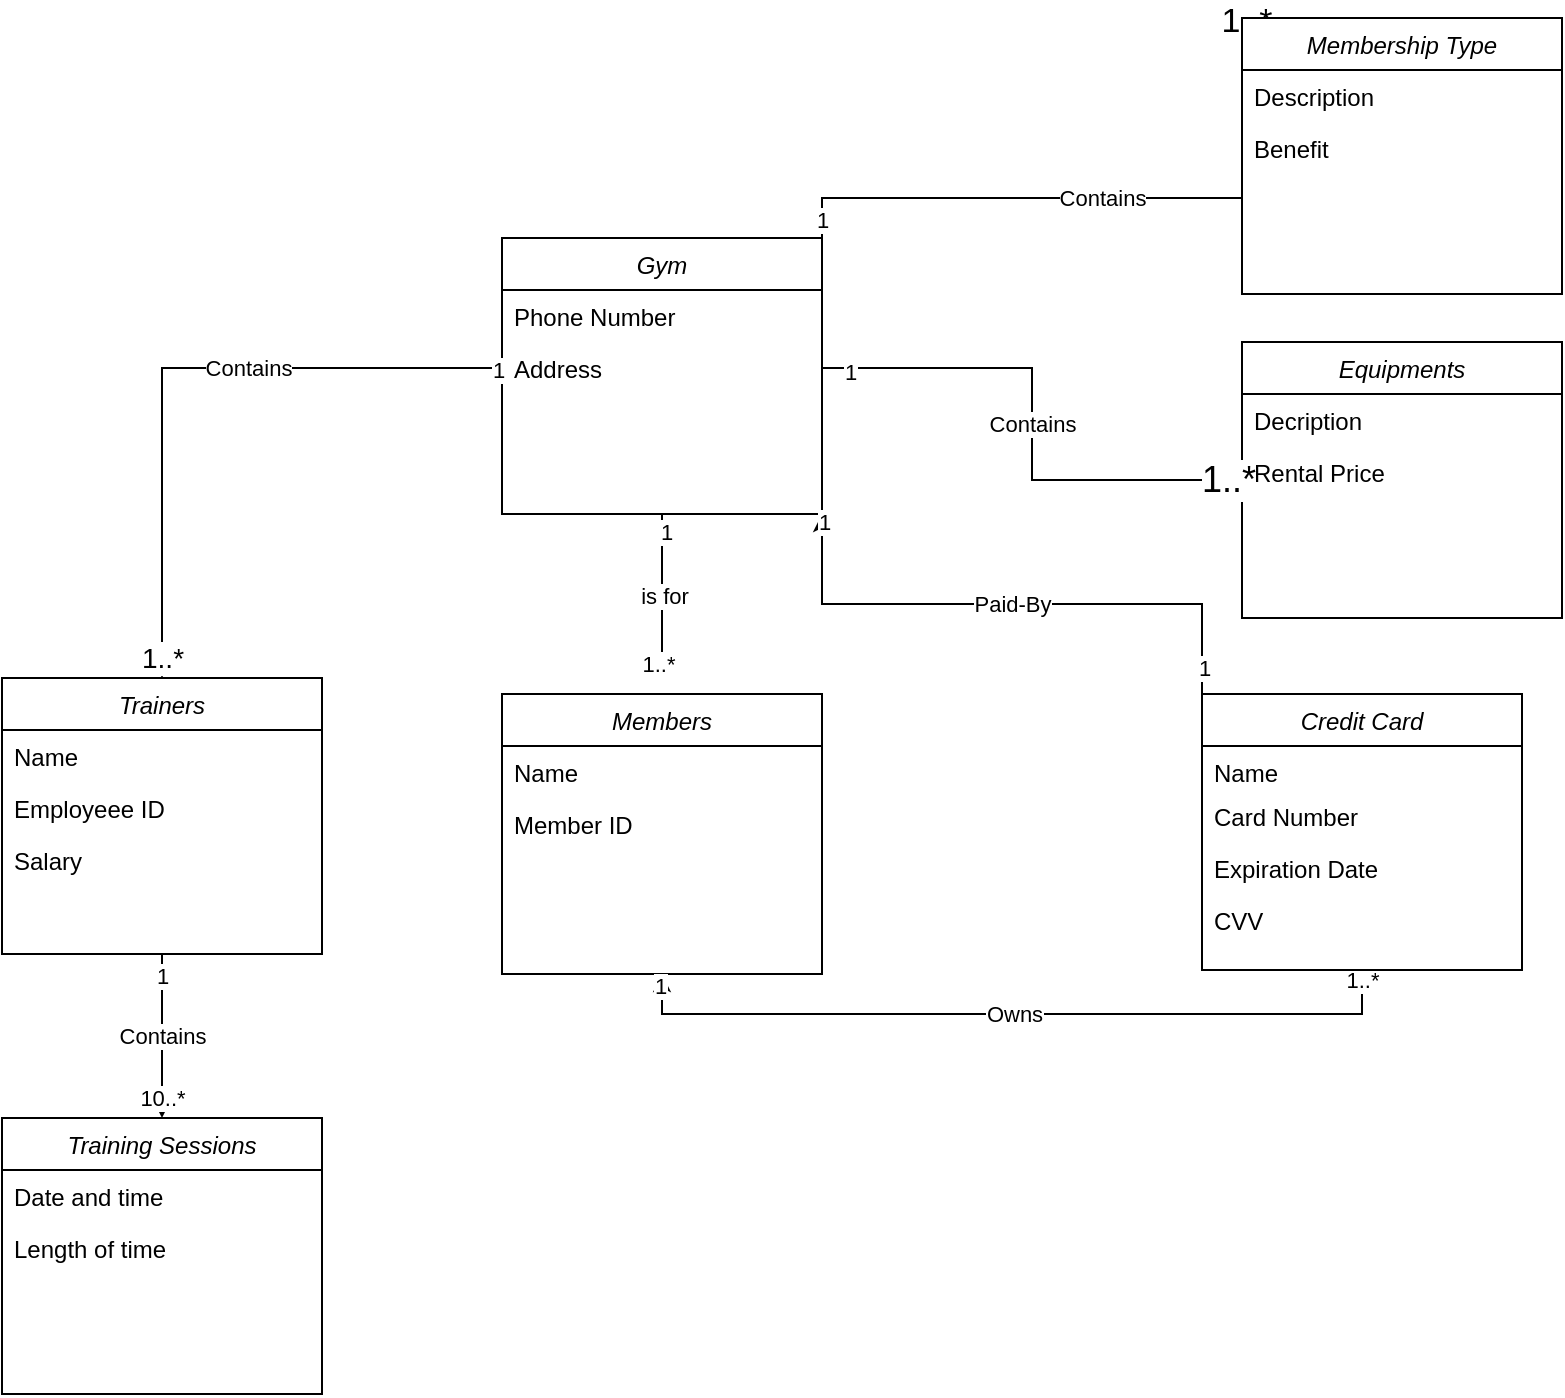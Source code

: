 <mxfile version="15.2.7" type="github">
  <diagram id="C5RBs43oDa-KdzZeNtuy" name="Page-1">
    <mxGraphModel dx="946" dy="589" grid="1" gridSize="10" guides="1" tooltips="1" connect="1" arrows="1" fold="1" page="1" pageScale="1" pageWidth="827" pageHeight="1169" math="0" shadow="0">
      <root>
        <mxCell id="WIyWlLk6GJQsqaUBKTNV-0" />
        <mxCell id="WIyWlLk6GJQsqaUBKTNV-1" parent="WIyWlLk6GJQsqaUBKTNV-0" />
        <mxCell id="be7DbY4hXKwCBgbkt0w5-7" value="is for" style="edgeStyle=orthogonalEdgeStyle;rounded=0;orthogonalLoop=1;jettySize=auto;html=1;exitX=0.5;exitY=1;exitDx=0;exitDy=0;" edge="1" parent="WIyWlLk6GJQsqaUBKTNV-1" source="zkfFHV4jXpPFQw0GAbJ--0">
          <mxGeometry relative="1" as="geometry">
            <mxPoint x="370" y="340" as="targetPoint" />
          </mxGeometry>
        </mxCell>
        <mxCell id="be7DbY4hXKwCBgbkt0w5-8" value="1..*" style="edgeLabel;html=1;align=center;verticalAlign=middle;resizable=0;points=[];" vertex="1" connectable="0" parent="be7DbY4hXKwCBgbkt0w5-7">
          <mxGeometry x="0.829" y="-2" relative="1" as="geometry">
            <mxPoint as="offset" />
          </mxGeometry>
        </mxCell>
        <mxCell id="be7DbY4hXKwCBgbkt0w5-50" value="1" style="edgeLabel;html=1;align=center;verticalAlign=middle;resizable=0;points=[];" vertex="1" connectable="0" parent="be7DbY4hXKwCBgbkt0w5-7">
          <mxGeometry x="-0.78" y="2" relative="1" as="geometry">
            <mxPoint as="offset" />
          </mxGeometry>
        </mxCell>
        <mxCell id="be7DbY4hXKwCBgbkt0w5-67" value="Contains" style="edgeStyle=orthogonalEdgeStyle;rounded=0;orthogonalLoop=1;jettySize=auto;html=1;exitX=1;exitY=0;exitDx=0;exitDy=0;entryX=0;entryY=0;entryDx=0;entryDy=0;" edge="1" parent="WIyWlLk6GJQsqaUBKTNV-1" source="zkfFHV4jXpPFQw0GAbJ--0" target="be7DbY4hXKwCBgbkt0w5-0">
          <mxGeometry relative="1" as="geometry">
            <Array as="points">
              <mxPoint x="450" y="100" />
              <mxPoint x="660" y="100" />
            </Array>
          </mxGeometry>
        </mxCell>
        <mxCell id="be7DbY4hXKwCBgbkt0w5-68" value="&lt;font style=&quot;font-size: 17px&quot;&gt;1..*&lt;/font&gt;" style="edgeLabel;html=1;align=center;verticalAlign=middle;resizable=0;points=[];" vertex="1" connectable="0" parent="be7DbY4hXKwCBgbkt0w5-67">
          <mxGeometry x="0.96" y="-1" relative="1" as="geometry">
            <mxPoint x="1" y="-5" as="offset" />
          </mxGeometry>
        </mxCell>
        <mxCell id="be7DbY4hXKwCBgbkt0w5-69" value="1" style="edgeLabel;html=1;align=center;verticalAlign=middle;resizable=0;points=[];" vertex="1" connectable="0" parent="be7DbY4hXKwCBgbkt0w5-67">
          <mxGeometry x="-0.944" relative="1" as="geometry">
            <mxPoint as="offset" />
          </mxGeometry>
        </mxCell>
        <mxCell id="zkfFHV4jXpPFQw0GAbJ--0" value="Gym" style="swimlane;fontStyle=2;align=center;verticalAlign=top;childLayout=stackLayout;horizontal=1;startSize=26;horizontalStack=0;resizeParent=1;resizeLast=0;collapsible=1;marginBottom=0;rounded=0;shadow=0;strokeWidth=1;" parent="WIyWlLk6GJQsqaUBKTNV-1" vertex="1">
          <mxGeometry x="290" y="120" width="160" height="138" as="geometry">
            <mxRectangle x="230" y="140" width="160" height="26" as="alternateBounds" />
          </mxGeometry>
        </mxCell>
        <mxCell id="zkfFHV4jXpPFQw0GAbJ--2" value="Phone Number" style="text;align=left;verticalAlign=top;spacingLeft=4;spacingRight=4;overflow=hidden;rotatable=0;points=[[0,0.5],[1,0.5]];portConstraint=eastwest;rounded=0;shadow=0;html=0;" parent="zkfFHV4jXpPFQw0GAbJ--0" vertex="1">
          <mxGeometry y="26" width="160" height="26" as="geometry" />
        </mxCell>
        <mxCell id="zkfFHV4jXpPFQw0GAbJ--3" value="Address" style="text;align=left;verticalAlign=top;spacingLeft=4;spacingRight=4;overflow=hidden;rotatable=0;points=[[0,0.5],[1,0.5]];portConstraint=eastwest;rounded=0;shadow=0;html=0;" parent="zkfFHV4jXpPFQw0GAbJ--0" vertex="1">
          <mxGeometry y="52" width="160" height="26" as="geometry" />
        </mxCell>
        <mxCell id="be7DbY4hXKwCBgbkt0w5-0" value="Membership Type" style="swimlane;fontStyle=2;align=center;verticalAlign=top;childLayout=stackLayout;horizontal=1;startSize=26;horizontalStack=0;resizeParent=1;resizeLast=0;collapsible=1;marginBottom=0;rounded=0;shadow=0;strokeWidth=1;" vertex="1" parent="WIyWlLk6GJQsqaUBKTNV-1">
          <mxGeometry x="660" y="10" width="160" height="138" as="geometry">
            <mxRectangle x="230" y="140" width="160" height="26" as="alternateBounds" />
          </mxGeometry>
        </mxCell>
        <mxCell id="be7DbY4hXKwCBgbkt0w5-1" value="Description" style="text;align=left;verticalAlign=top;spacingLeft=4;spacingRight=4;overflow=hidden;rotatable=0;points=[[0,0.5],[1,0.5]];portConstraint=eastwest;rounded=0;shadow=0;html=0;" vertex="1" parent="be7DbY4hXKwCBgbkt0w5-0">
          <mxGeometry y="26" width="160" height="26" as="geometry" />
        </mxCell>
        <mxCell id="be7DbY4hXKwCBgbkt0w5-2" value="Benefit" style="text;align=left;verticalAlign=top;spacingLeft=4;spacingRight=4;overflow=hidden;rotatable=0;points=[[0,0.5],[1,0.5]];portConstraint=eastwest;rounded=0;shadow=0;html=0;" vertex="1" parent="be7DbY4hXKwCBgbkt0w5-0">
          <mxGeometry y="52" width="160" height="26" as="geometry" />
        </mxCell>
        <mxCell id="be7DbY4hXKwCBgbkt0w5-60" value="Contains" style="edgeStyle=orthogonalEdgeStyle;rounded=0;orthogonalLoop=1;jettySize=auto;html=1;exitX=0.5;exitY=1;exitDx=0;exitDy=0;entryX=0.5;entryY=0;entryDx=0;entryDy=0;" edge="1" parent="WIyWlLk6GJQsqaUBKTNV-1" source="be7DbY4hXKwCBgbkt0w5-26" target="be7DbY4hXKwCBgbkt0w5-56">
          <mxGeometry relative="1" as="geometry" />
        </mxCell>
        <mxCell id="be7DbY4hXKwCBgbkt0w5-61" value="10..*" style="edgeLabel;html=1;align=center;verticalAlign=middle;resizable=0;points=[];" vertex="1" connectable="0" parent="be7DbY4hXKwCBgbkt0w5-60">
          <mxGeometry x="0.903" y="-1" relative="1" as="geometry">
            <mxPoint x="1" y="-6" as="offset" />
          </mxGeometry>
        </mxCell>
        <mxCell id="be7DbY4hXKwCBgbkt0w5-62" value="1" style="edgeLabel;html=1;align=center;verticalAlign=middle;resizable=0;points=[];" vertex="1" connectable="0" parent="be7DbY4hXKwCBgbkt0w5-60">
          <mxGeometry x="-0.732" relative="1" as="geometry">
            <mxPoint as="offset" />
          </mxGeometry>
        </mxCell>
        <mxCell id="be7DbY4hXKwCBgbkt0w5-26" value="Trainers" style="swimlane;fontStyle=2;align=center;verticalAlign=top;childLayout=stackLayout;horizontal=1;startSize=26;horizontalStack=0;resizeParent=1;resizeLast=0;collapsible=1;marginBottom=0;rounded=0;shadow=0;strokeWidth=1;" vertex="1" parent="WIyWlLk6GJQsqaUBKTNV-1">
          <mxGeometry x="40" y="340" width="160" height="138" as="geometry">
            <mxRectangle x="230" y="140" width="160" height="26" as="alternateBounds" />
          </mxGeometry>
        </mxCell>
        <mxCell id="be7DbY4hXKwCBgbkt0w5-27" value="Name" style="text;align=left;verticalAlign=top;spacingLeft=4;spacingRight=4;overflow=hidden;rotatable=0;points=[[0,0.5],[1,0.5]];portConstraint=eastwest;rounded=0;shadow=0;html=0;" vertex="1" parent="be7DbY4hXKwCBgbkt0w5-26">
          <mxGeometry y="26" width="160" height="26" as="geometry" />
        </mxCell>
        <mxCell id="be7DbY4hXKwCBgbkt0w5-28" value="Employeee ID" style="text;align=left;verticalAlign=top;spacingLeft=4;spacingRight=4;overflow=hidden;rotatable=0;points=[[0,0.5],[1,0.5]];portConstraint=eastwest;rounded=0;shadow=0;html=0;" vertex="1" parent="be7DbY4hXKwCBgbkt0w5-26">
          <mxGeometry y="52" width="160" height="26" as="geometry" />
        </mxCell>
        <mxCell id="be7DbY4hXKwCBgbkt0w5-29" value="Salary" style="text;align=left;verticalAlign=top;spacingLeft=4;spacingRight=4;overflow=hidden;rotatable=0;points=[[0,0.5],[1,0.5]];portConstraint=eastwest;rounded=0;shadow=0;html=0;" vertex="1" parent="be7DbY4hXKwCBgbkt0w5-26">
          <mxGeometry y="78" width="160" height="26" as="geometry" />
        </mxCell>
        <mxCell id="be7DbY4hXKwCBgbkt0w5-30" value="Members" style="swimlane;fontStyle=2;align=center;verticalAlign=top;childLayout=stackLayout;horizontal=1;startSize=26;horizontalStack=0;resizeParent=1;resizeLast=0;collapsible=1;marginBottom=0;rounded=0;shadow=0;strokeWidth=1;" vertex="1" parent="WIyWlLk6GJQsqaUBKTNV-1">
          <mxGeometry x="290" y="348" width="160" height="140" as="geometry">
            <mxRectangle x="230" y="140" width="160" height="26" as="alternateBounds" />
          </mxGeometry>
        </mxCell>
        <mxCell id="be7DbY4hXKwCBgbkt0w5-31" value="Name" style="text;align=left;verticalAlign=top;spacingLeft=4;spacingRight=4;overflow=hidden;rotatable=0;points=[[0,0.5],[1,0.5]];portConstraint=eastwest;rounded=0;shadow=0;html=0;" vertex="1" parent="be7DbY4hXKwCBgbkt0w5-30">
          <mxGeometry y="26" width="160" height="26" as="geometry" />
        </mxCell>
        <mxCell id="be7DbY4hXKwCBgbkt0w5-32" value="Member ID" style="text;align=left;verticalAlign=top;spacingLeft=4;spacingRight=4;overflow=hidden;rotatable=0;points=[[0,0.5],[1,0.5]];portConstraint=eastwest;rounded=0;shadow=0;html=0;" vertex="1" parent="be7DbY4hXKwCBgbkt0w5-30">
          <mxGeometry y="52" width="160" height="26" as="geometry" />
        </mxCell>
        <mxCell id="be7DbY4hXKwCBgbkt0w5-33" style="edgeStyle=orthogonalEdgeStyle;rounded=0;orthogonalLoop=1;jettySize=auto;html=1;exitX=0;exitY=0.5;exitDx=0;exitDy=0;" edge="1" parent="WIyWlLk6GJQsqaUBKTNV-1" source="zkfFHV4jXpPFQw0GAbJ--3" target="be7DbY4hXKwCBgbkt0w5-26">
          <mxGeometry relative="1" as="geometry" />
        </mxCell>
        <mxCell id="be7DbY4hXKwCBgbkt0w5-34" value="Contains" style="edgeLabel;html=1;align=center;verticalAlign=middle;resizable=0;points=[];" vertex="1" connectable="0" parent="be7DbY4hXKwCBgbkt0w5-33">
          <mxGeometry x="-0.218" relative="1" as="geometry">
            <mxPoint as="offset" />
          </mxGeometry>
        </mxCell>
        <mxCell id="be7DbY4hXKwCBgbkt0w5-35" value="1" style="edgeLabel;html=1;align=center;verticalAlign=middle;resizable=0;points=[];" vertex="1" connectable="0" parent="be7DbY4hXKwCBgbkt0w5-33">
          <mxGeometry x="-0.988" y="1" relative="1" as="geometry">
            <mxPoint as="offset" />
          </mxGeometry>
        </mxCell>
        <mxCell id="be7DbY4hXKwCBgbkt0w5-37" value="&lt;font style=&quot;font-size: 14px&quot;&gt;1..*&lt;/font&gt;" style="edgeLabel;html=1;align=center;verticalAlign=middle;resizable=0;points=[];" vertex="1" connectable="0" parent="be7DbY4hXKwCBgbkt0w5-33">
          <mxGeometry x="0.932" y="-1" relative="1" as="geometry">
            <mxPoint x="1" y="1" as="offset" />
          </mxGeometry>
        </mxCell>
        <mxCell id="be7DbY4hXKwCBgbkt0w5-97" value="Owns" style="edgeStyle=orthogonalEdgeStyle;rounded=0;orthogonalLoop=1;jettySize=auto;html=1;exitX=0.5;exitY=1;exitDx=0;exitDy=0;entryX=0.5;entryY=1;entryDx=0;entryDy=0;" edge="1" parent="WIyWlLk6GJQsqaUBKTNV-1" source="be7DbY4hXKwCBgbkt0w5-38" target="be7DbY4hXKwCBgbkt0w5-30">
          <mxGeometry relative="1" as="geometry" />
        </mxCell>
        <mxCell id="be7DbY4hXKwCBgbkt0w5-98" value="1" style="edgeLabel;html=1;align=center;verticalAlign=middle;resizable=0;points=[];" vertex="1" connectable="0" parent="be7DbY4hXKwCBgbkt0w5-97">
          <mxGeometry x="0.969" y="1" relative="1" as="geometry">
            <mxPoint as="offset" />
          </mxGeometry>
        </mxCell>
        <mxCell id="be7DbY4hXKwCBgbkt0w5-99" value="1..*" style="edgeLabel;html=1;align=center;verticalAlign=middle;resizable=0;points=[];" vertex="1" connectable="0" parent="be7DbY4hXKwCBgbkt0w5-97">
          <mxGeometry x="-0.975" relative="1" as="geometry">
            <mxPoint as="offset" />
          </mxGeometry>
        </mxCell>
        <mxCell id="be7DbY4hXKwCBgbkt0w5-100" value="Paid-By" style="edgeStyle=orthogonalEdgeStyle;rounded=0;orthogonalLoop=1;jettySize=auto;html=1;exitX=0;exitY=0;exitDx=0;exitDy=0;entryX=1;entryY=1;entryDx=0;entryDy=0;" edge="1" parent="WIyWlLk6GJQsqaUBKTNV-1" source="be7DbY4hXKwCBgbkt0w5-38" target="zkfFHV4jXpPFQw0GAbJ--0">
          <mxGeometry relative="1" as="geometry">
            <Array as="points">
              <mxPoint x="640" y="303" />
              <mxPoint x="450" y="303" />
            </Array>
          </mxGeometry>
        </mxCell>
        <mxCell id="be7DbY4hXKwCBgbkt0w5-101" value="1" style="edgeLabel;html=1;align=center;verticalAlign=middle;resizable=0;points=[];" vertex="1" connectable="0" parent="be7DbY4hXKwCBgbkt0w5-100">
          <mxGeometry x="0.971" y="-1" relative="1" as="geometry">
            <mxPoint as="offset" />
          </mxGeometry>
        </mxCell>
        <mxCell id="be7DbY4hXKwCBgbkt0w5-102" value="1" style="edgeLabel;html=1;align=center;verticalAlign=middle;resizable=0;points=[];" vertex="1" connectable="0" parent="be7DbY4hXKwCBgbkt0w5-100">
          <mxGeometry x="-0.907" y="-1" relative="1" as="geometry">
            <mxPoint as="offset" />
          </mxGeometry>
        </mxCell>
        <mxCell id="be7DbY4hXKwCBgbkt0w5-38" value="Credit Card" style="swimlane;fontStyle=2;align=center;verticalAlign=top;childLayout=stackLayout;horizontal=1;startSize=26;horizontalStack=0;resizeParent=1;resizeLast=0;collapsible=1;marginBottom=0;rounded=0;shadow=0;strokeWidth=1;" vertex="1" parent="WIyWlLk6GJQsqaUBKTNV-1">
          <mxGeometry x="640" y="348" width="160" height="138" as="geometry">
            <mxRectangle x="230" y="140" width="160" height="26" as="alternateBounds" />
          </mxGeometry>
        </mxCell>
        <mxCell id="be7DbY4hXKwCBgbkt0w5-39" value="Name" style="text;align=left;verticalAlign=top;spacingLeft=4;spacingRight=4;overflow=hidden;rotatable=0;points=[[0,0.5],[1,0.5]];portConstraint=eastwest;rounded=0;shadow=0;html=0;" vertex="1" parent="be7DbY4hXKwCBgbkt0w5-38">
          <mxGeometry y="26" width="160" height="22" as="geometry" />
        </mxCell>
        <mxCell id="be7DbY4hXKwCBgbkt0w5-40" value="Card Number" style="text;align=left;verticalAlign=top;spacingLeft=4;spacingRight=4;overflow=hidden;rotatable=0;points=[[0,0.5],[1,0.5]];portConstraint=eastwest;rounded=0;shadow=0;html=0;" vertex="1" parent="be7DbY4hXKwCBgbkt0w5-38">
          <mxGeometry y="48" width="160" height="26" as="geometry" />
        </mxCell>
        <mxCell id="be7DbY4hXKwCBgbkt0w5-41" value="Expiration Date" style="text;align=left;verticalAlign=top;spacingLeft=4;spacingRight=4;overflow=hidden;rotatable=0;points=[[0,0.5],[1,0.5]];portConstraint=eastwest;rounded=0;shadow=0;html=0;" vertex="1" parent="be7DbY4hXKwCBgbkt0w5-38">
          <mxGeometry y="74" width="160" height="26" as="geometry" />
        </mxCell>
        <mxCell id="be7DbY4hXKwCBgbkt0w5-42" value="CVV" style="text;align=left;verticalAlign=top;spacingLeft=4;spacingRight=4;overflow=hidden;rotatable=0;points=[[0,0.5],[1,0.5]];portConstraint=eastwest;rounded=0;shadow=0;html=0;" vertex="1" parent="be7DbY4hXKwCBgbkt0w5-38">
          <mxGeometry y="100" width="160" height="26" as="geometry" />
        </mxCell>
        <mxCell id="be7DbY4hXKwCBgbkt0w5-56" value="Training Sessions" style="swimlane;fontStyle=2;align=center;verticalAlign=top;childLayout=stackLayout;horizontal=1;startSize=26;horizontalStack=0;resizeParent=1;resizeLast=0;collapsible=1;marginBottom=0;rounded=0;shadow=0;strokeWidth=1;" vertex="1" parent="WIyWlLk6GJQsqaUBKTNV-1">
          <mxGeometry x="40" y="560" width="160" height="138" as="geometry">
            <mxRectangle x="230" y="140" width="160" height="26" as="alternateBounds" />
          </mxGeometry>
        </mxCell>
        <mxCell id="be7DbY4hXKwCBgbkt0w5-57" value="Date and time" style="text;align=left;verticalAlign=top;spacingLeft=4;spacingRight=4;overflow=hidden;rotatable=0;points=[[0,0.5],[1,0.5]];portConstraint=eastwest;rounded=0;shadow=0;html=0;" vertex="1" parent="be7DbY4hXKwCBgbkt0w5-56">
          <mxGeometry y="26" width="160" height="26" as="geometry" />
        </mxCell>
        <mxCell id="be7DbY4hXKwCBgbkt0w5-58" value="Length of time" style="text;align=left;verticalAlign=top;spacingLeft=4;spacingRight=4;overflow=hidden;rotatable=0;points=[[0,0.5],[1,0.5]];portConstraint=eastwest;rounded=0;shadow=0;html=0;" vertex="1" parent="be7DbY4hXKwCBgbkt0w5-56">
          <mxGeometry y="52" width="160" height="26" as="geometry" />
        </mxCell>
        <mxCell id="be7DbY4hXKwCBgbkt0w5-70" value="Equipments" style="swimlane;fontStyle=2;align=center;verticalAlign=top;childLayout=stackLayout;horizontal=1;startSize=26;horizontalStack=0;resizeParent=1;resizeLast=0;collapsible=1;marginBottom=0;rounded=0;shadow=0;strokeWidth=1;" vertex="1" parent="WIyWlLk6GJQsqaUBKTNV-1">
          <mxGeometry x="660" y="172" width="160" height="138" as="geometry">
            <mxRectangle x="230" y="140" width="160" height="26" as="alternateBounds" />
          </mxGeometry>
        </mxCell>
        <mxCell id="be7DbY4hXKwCBgbkt0w5-71" value="Decription" style="text;align=left;verticalAlign=top;spacingLeft=4;spacingRight=4;overflow=hidden;rotatable=0;points=[[0,0.5],[1,0.5]];portConstraint=eastwest;rounded=0;shadow=0;html=0;" vertex="1" parent="be7DbY4hXKwCBgbkt0w5-70">
          <mxGeometry y="26" width="160" height="26" as="geometry" />
        </mxCell>
        <mxCell id="be7DbY4hXKwCBgbkt0w5-72" value="Rental Price" style="text;align=left;verticalAlign=top;spacingLeft=4;spacingRight=4;overflow=hidden;rotatable=0;points=[[0,0.5],[1,0.5]];portConstraint=eastwest;rounded=0;shadow=0;html=0;" vertex="1" parent="be7DbY4hXKwCBgbkt0w5-70">
          <mxGeometry y="52" width="160" height="26" as="geometry" />
        </mxCell>
        <mxCell id="be7DbY4hXKwCBgbkt0w5-74" value="Contains" style="edgeStyle=orthogonalEdgeStyle;rounded=0;orthogonalLoop=1;jettySize=auto;html=1;exitX=1;exitY=0.5;exitDx=0;exitDy=0;" edge="1" parent="WIyWlLk6GJQsqaUBKTNV-1" source="zkfFHV4jXpPFQw0GAbJ--3" target="be7DbY4hXKwCBgbkt0w5-70">
          <mxGeometry relative="1" as="geometry" />
        </mxCell>
        <mxCell id="be7DbY4hXKwCBgbkt0w5-75" value="1" style="edgeLabel;html=1;align=center;verticalAlign=middle;resizable=0;points=[];" vertex="1" connectable="0" parent="be7DbY4hXKwCBgbkt0w5-74">
          <mxGeometry x="-0.898" y="-2" relative="1" as="geometry">
            <mxPoint as="offset" />
          </mxGeometry>
        </mxCell>
        <mxCell id="be7DbY4hXKwCBgbkt0w5-76" value="&lt;font style=&quot;font-size: 18px&quot;&gt;1..*&lt;/font&gt;" style="edgeLabel;html=1;align=center;verticalAlign=middle;resizable=0;points=[];" vertex="1" connectable="0" parent="be7DbY4hXKwCBgbkt0w5-74">
          <mxGeometry x="0.945" relative="1" as="geometry">
            <mxPoint as="offset" />
          </mxGeometry>
        </mxCell>
      </root>
    </mxGraphModel>
  </diagram>
</mxfile>
